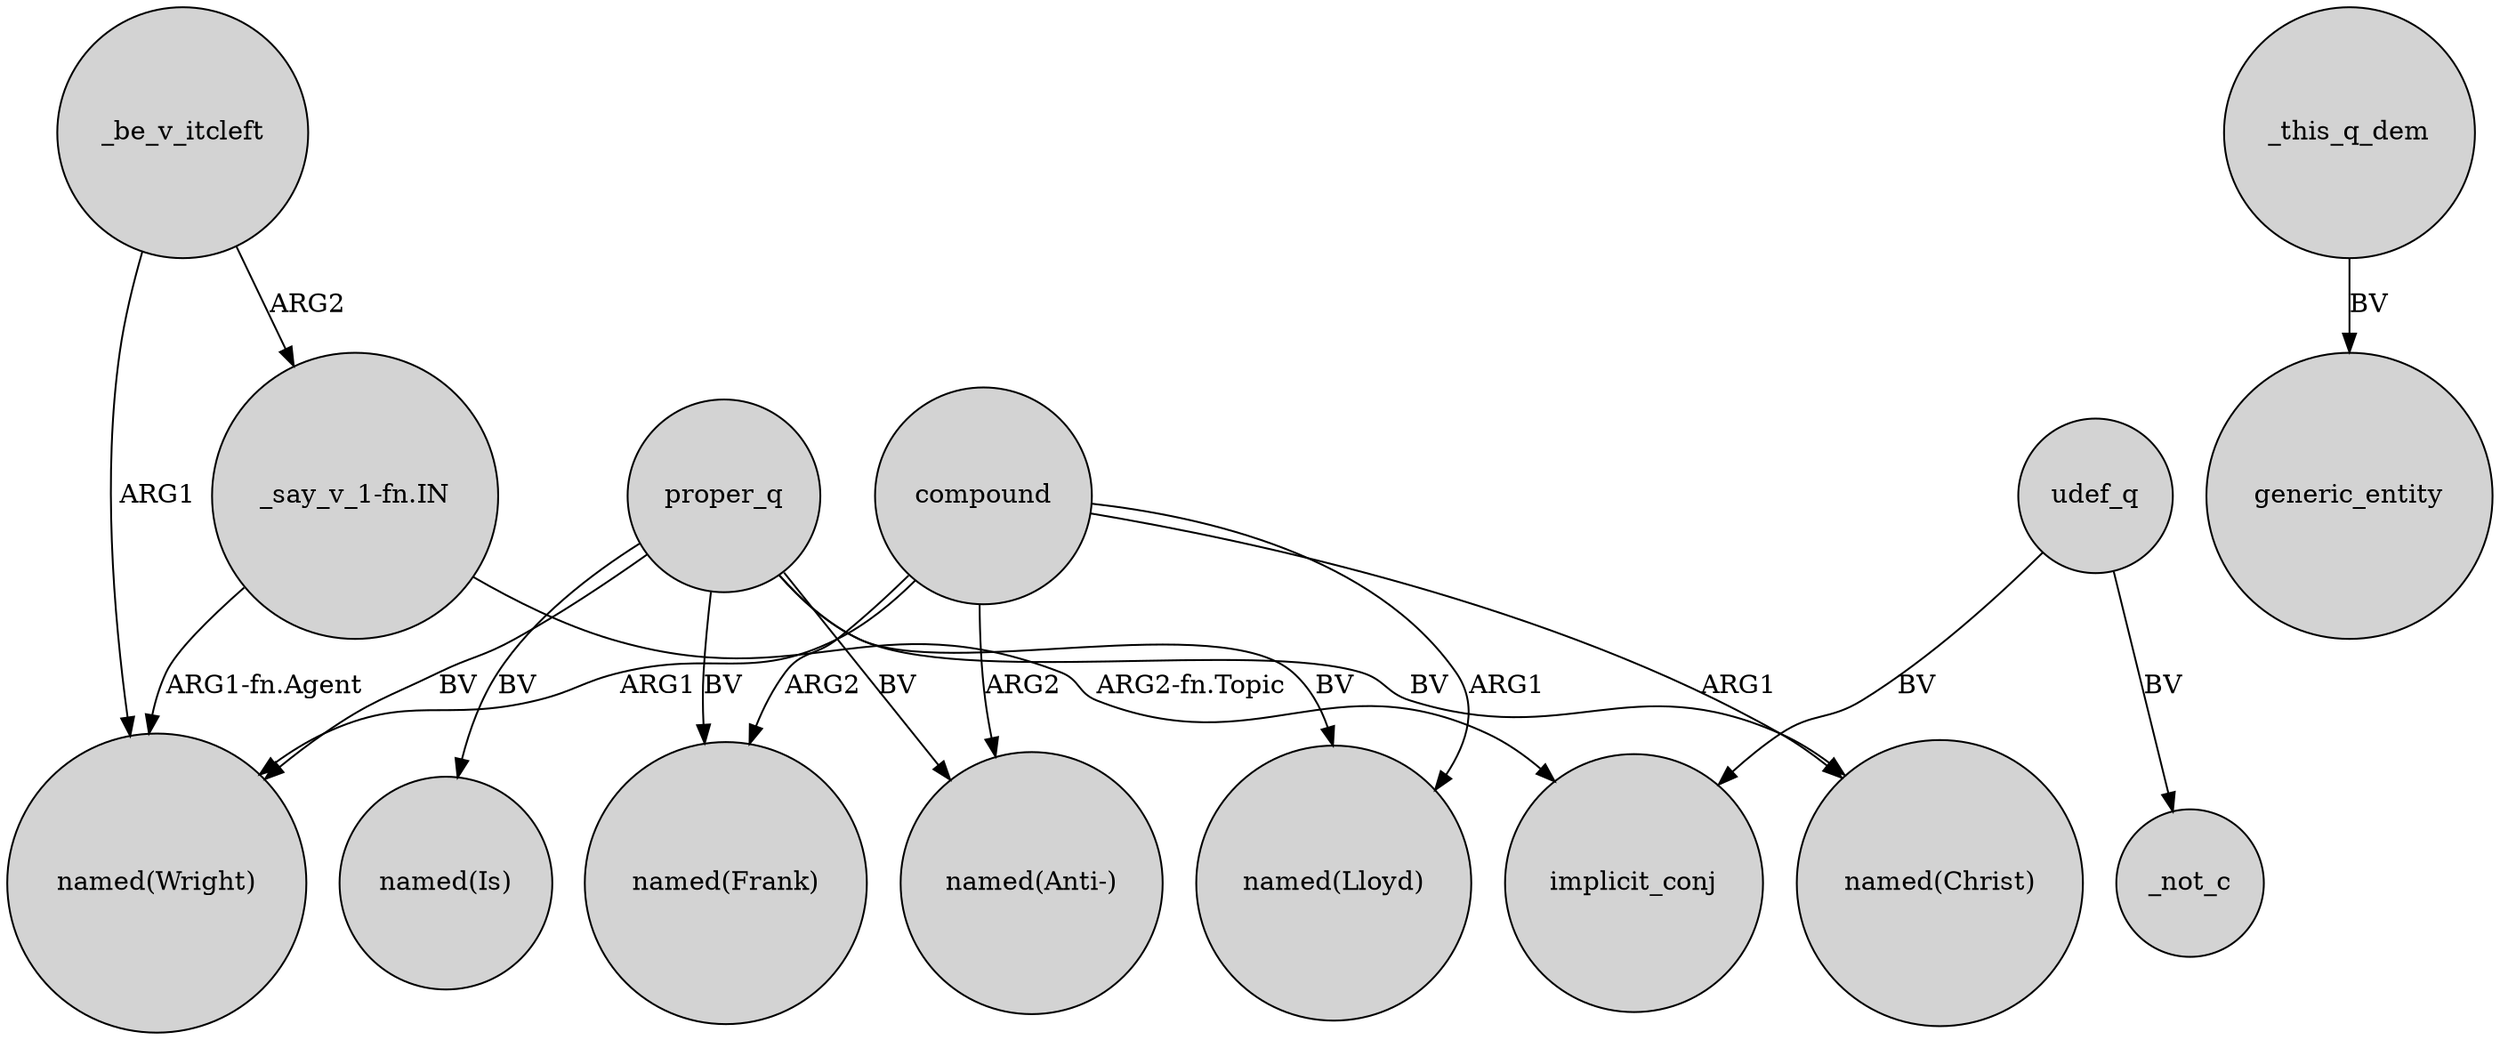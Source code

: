 digraph {
	node [shape=circle style=filled]
	_be_v_itcleft -> "_say_v_1-fn.IN" [label=ARG2]
	proper_q -> "named(Is)" [label=BV]
	_this_q_dem -> generic_entity [label=BV]
	compound -> "named(Anti-)" [label=ARG2]
	"_say_v_1-fn.IN" -> "named(Wright)" [label="ARG1-fn.Agent"]
	udef_q -> _not_c [label=BV]
	proper_q -> "named(Frank)" [label=BV]
	proper_q -> "named(Wright)" [label=BV]
	udef_q -> implicit_conj [label=BV]
	proper_q -> "named(Anti-)" [label=BV]
	compound -> "named(Lloyd)" [label=ARG1]
	compound -> "named(Frank)" [label=ARG2]
	"_say_v_1-fn.IN" -> implicit_conj [label="ARG2-fn.Topic"]
	compound -> "named(Christ)" [label=ARG1]
	proper_q -> "named(Christ)" [label=BV]
	compound -> "named(Wright)" [label=ARG1]
	proper_q -> "named(Lloyd)" [label=BV]
	_be_v_itcleft -> "named(Wright)" [label=ARG1]
}
